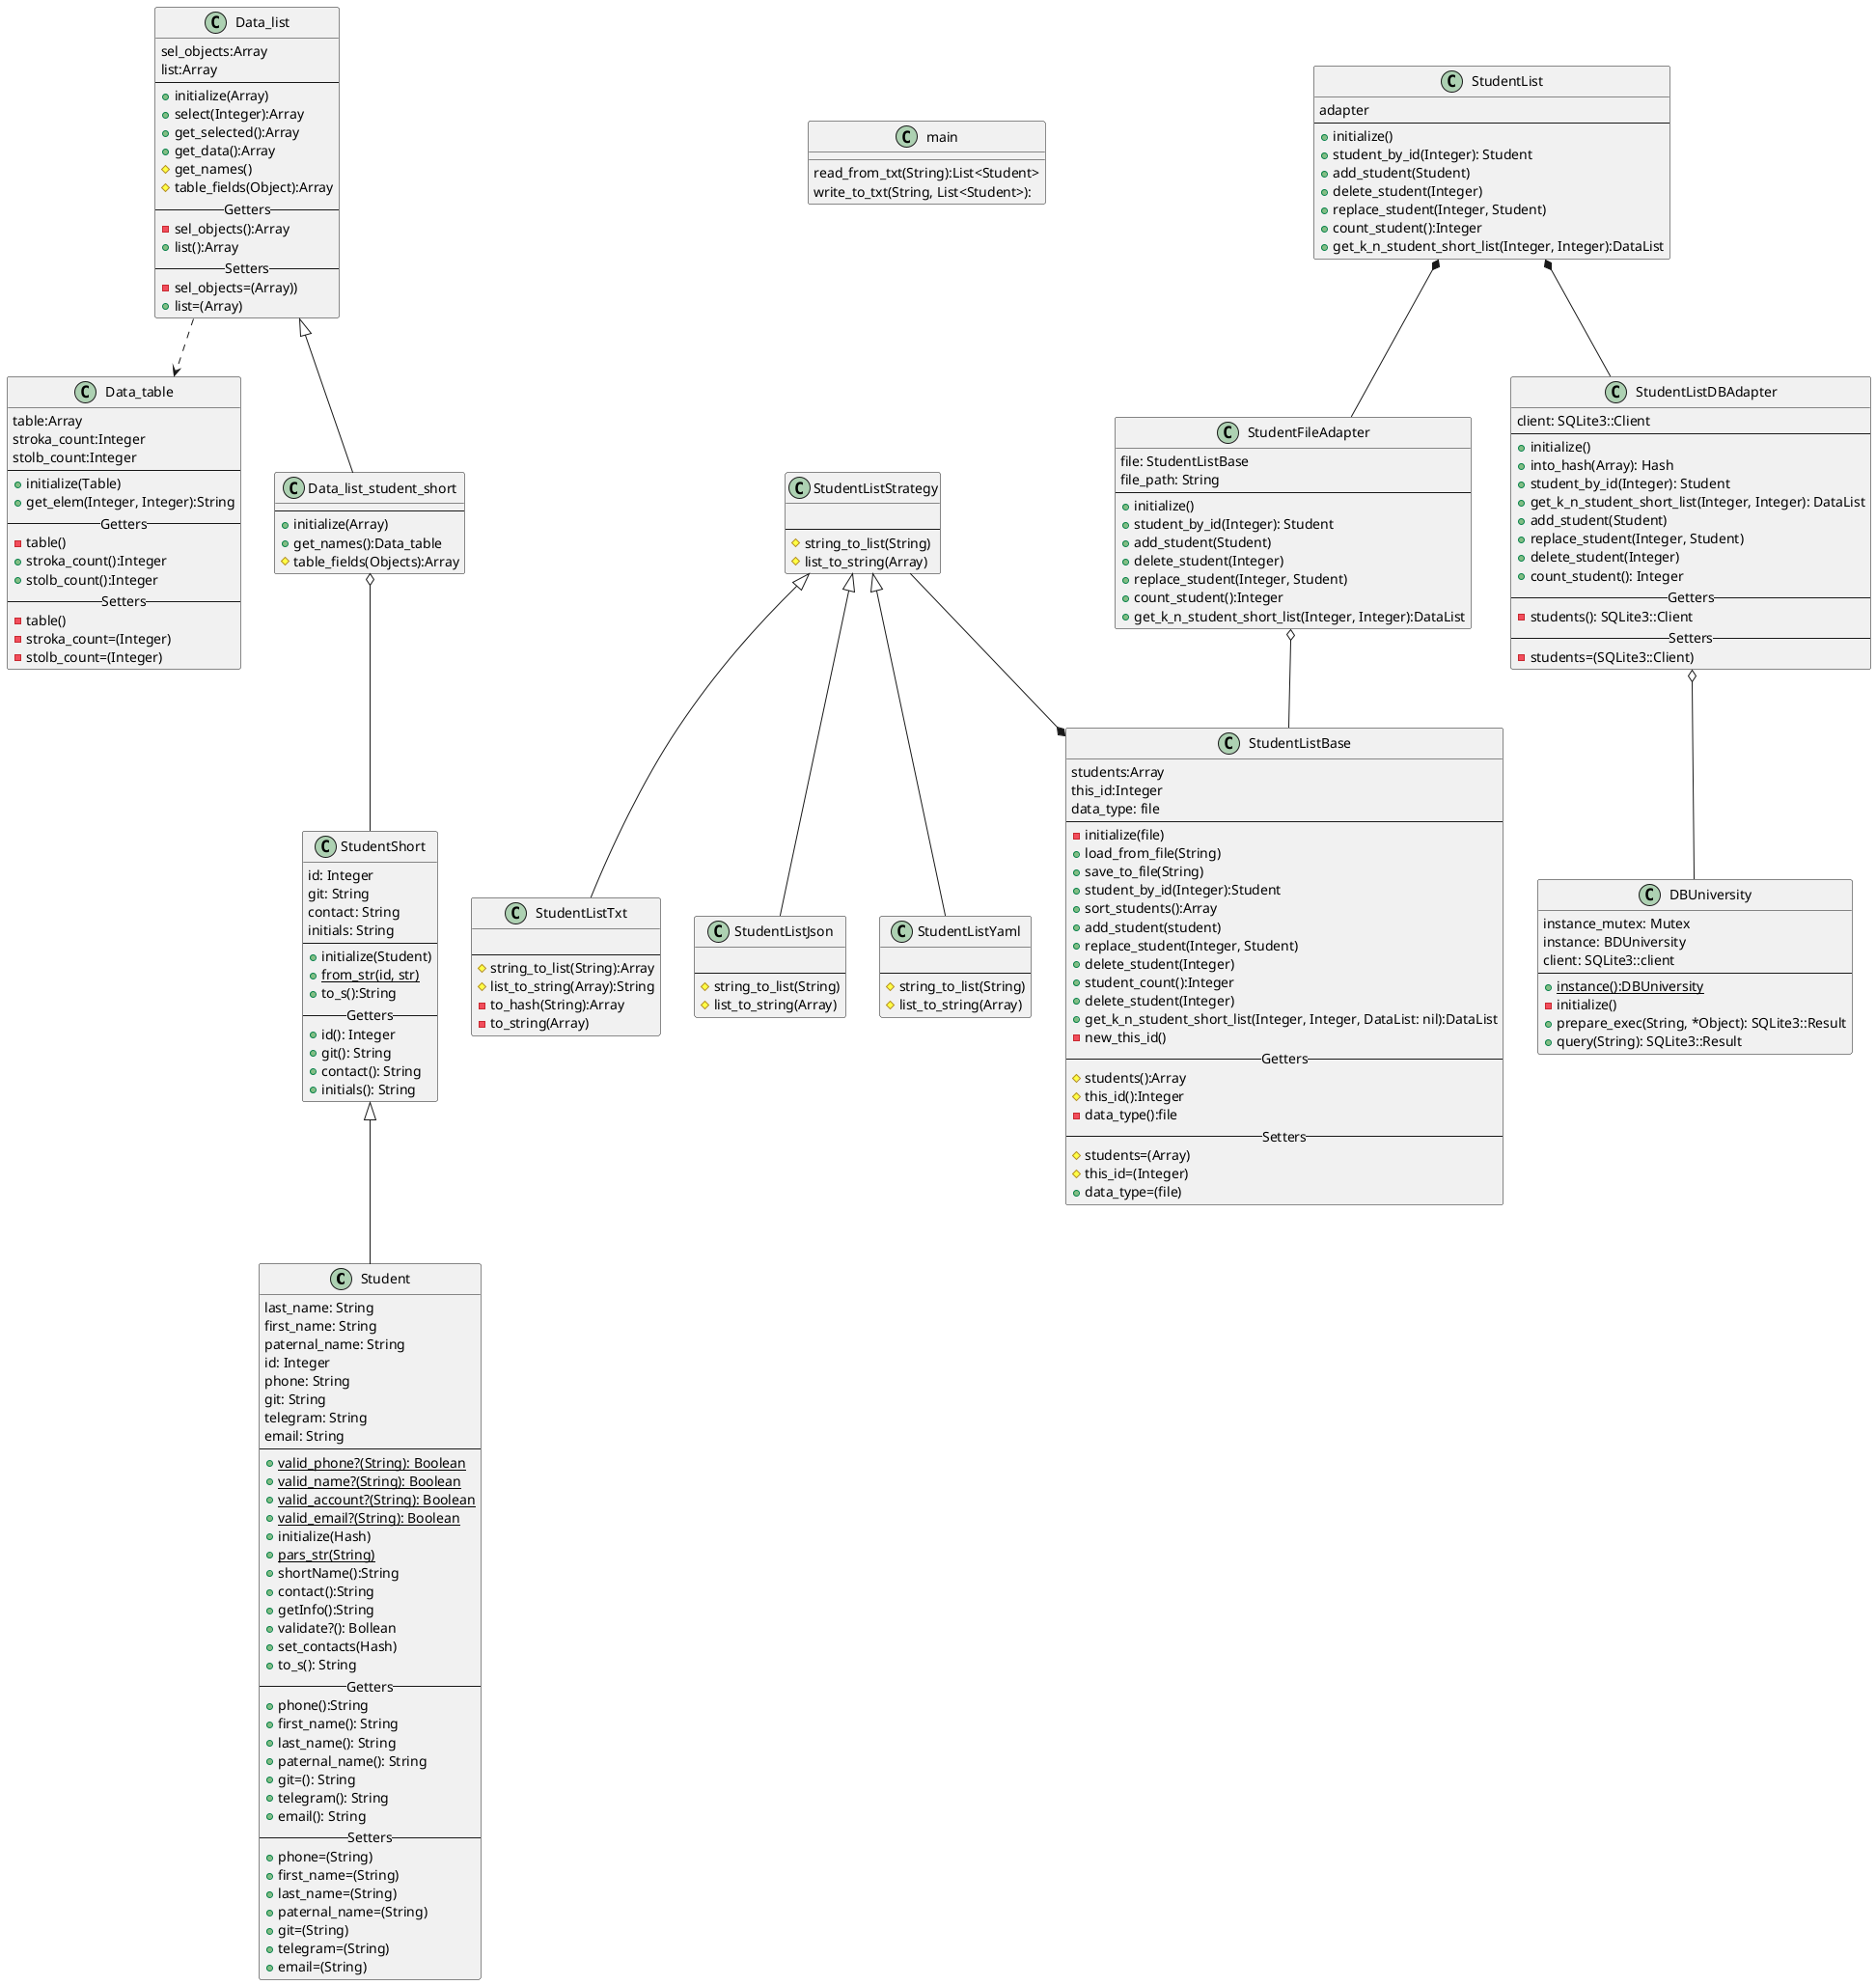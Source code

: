 @startuml
'https://plantuml.com/class-diagram

class Student {
last_name: String
first_name: String
paternal_name: String
id: Integer
phone: String
git: String
telegram: String
email: String
--
+{static}valid_phone?(String): Boolean
+{static}valid_name?(String): Boolean
+{static}valid_account?(String): Boolean
+{static}valid_email?(String): Boolean
+initialize(Hash)
+{static}pars_str(String)
+shortName():String
+contact():String
+getInfo():String
+validate?(): Bollean
+set_contacts(Hash)
+to_s(): String
--Getters--
+phone():String
+first_name(): String
+last_name(): String
+paternal_name(): String
+git=(): String
+telegram(): String
+email(): String
--Setters--
+phone=(String)
+first_name=(String)
+last_name=(String)
+paternal_name=(String)
+git=(String)
+telegram=(String)
+email=(String)
}

class StudentShort{
id: Integer
git: String
contact: String
initials: String
--
+initialize(Student)
+{static}from_str(id, str)
+to_s():String
--Getters--
+id(): Integer
+git(): String
+contact(): String
+initials(): String
}
class Data_list{
sel_objects:Array
list:Array
--
+initialize(Array)
+select(Integer):Array
+get_selected():Array
+get_data():Array
#get_names()
#table_fields(Object):Array
--Getters--
-sel_objects():Array
+list():Array
--Setters--
-sel_objects=(Array))
+list=(Array)
}

class Data_table{
table:Array
stroka_count:Integer
stolb_count:Integer
--
+initialize(Table)
+get_elem(Integer, Integer):String
--Getters--
-table()
+stroka_count():Integer
+stolb_count():Integer
--Setters--
-table()
-stroka_count=(Integer)
-stolb_count=(Integer)
}

class Data_list_student_short{
--
+initialize(Array)
+get_names():Data_table
#table_fields(Objects):Array
}

class main{
read_from_txt(String):List<Student>
write_to_txt(String, List<Student>):
}
class StudentListBase{
students:Array
this_id:Integer
data_type: file
--
-initialize(file)
+load_from_file(String)
+save_to_file(String)
+student_by_id(Integer):Student
+sort_students():Array
+add_student(student)
+replace_student(Integer, Student)
+delete_student(Integer)
+student_count():Integer
+delete_student(Integer)
+get_k_n_student_short_list(Integer, Integer, DataList: nil):DataList
-new_this_id()
--Getters--
#students():Array
#this_id():Integer
-data_type():file
--Setters--
#students=(Array)
#this_id=(Integer)
+data_type=(file)
}
class StudentListStrategy{

--
#string_to_list(String)
#list_to_string(Array)
}
class StudentListTxt{

--
#string_to_list(String):Array
#list_to_string(Array):String
-to_hash(String):Array
-to_string(Array)
}
class StudentListJson{

--
#string_to_list(String)
#list_to_string(Array)
}
class StudentListYaml{

--
#string_to_list(String)
#list_to_string(Array)
}

class StudentListDBAdapter{
client: SQLite3::Client
--
+initialize()
+into_hash(Array): Hash
+student_by_id(Integer): Student
+get_k_n_student_short_list(Integer, Integer): DataList
+add_student(Student)
+replace_student(Integer, Student)
+delete_student(Integer)
+count_student(): Integer
--Getters--
-students(): SQLite3::Client
--Setters--
-students=(SQLite3::Client)
}
class DBUniversity{
instance_mutex: Mutex
instance: BDUniversity
client: SQLite3::client
--
+{static} instance():DBUniversity
-initialize()
+prepare_exec(String, *Object): SQLite3::Result
+query(String): SQLite3::Result
}
class StudentFileAdapter{
file: StudentListBase
file_path: String
--
+initialize()
+student_by_id(Integer): Student
+add_student(Student)
+delete_student(Integer)
+replace_student(Integer, Student)
+count_student():Integer
+get_k_n_student_short_list(Integer, Integer):DataList
}
class StudentList{
adapter
--
+initialize()
+student_by_id(Integer): Student
+add_student(Student)
+delete_student(Integer)
+replace_student(Integer, Student)
+count_student():Integer
+get_k_n_student_short_list(Integer, Integer):DataList
}
StudentList *-- StudentListDBAdapter
StudentList *-- StudentFileAdapter
StudentFileAdapter o-- StudentListBase
StudentListDBAdapter o-- DBUniversity
StudentShort ^-- Student
Data_list ^-- Data_list_student_short
Data_list_student_short o--StudentShort
Data_list ..>Data_table
StudentListStrategy ^--StudentListYaml
StudentListStrategy ^--StudentListJson
StudentListStrategy ^--StudentListTxt
StudentListStrategy --* StudentListBase
@enduml

